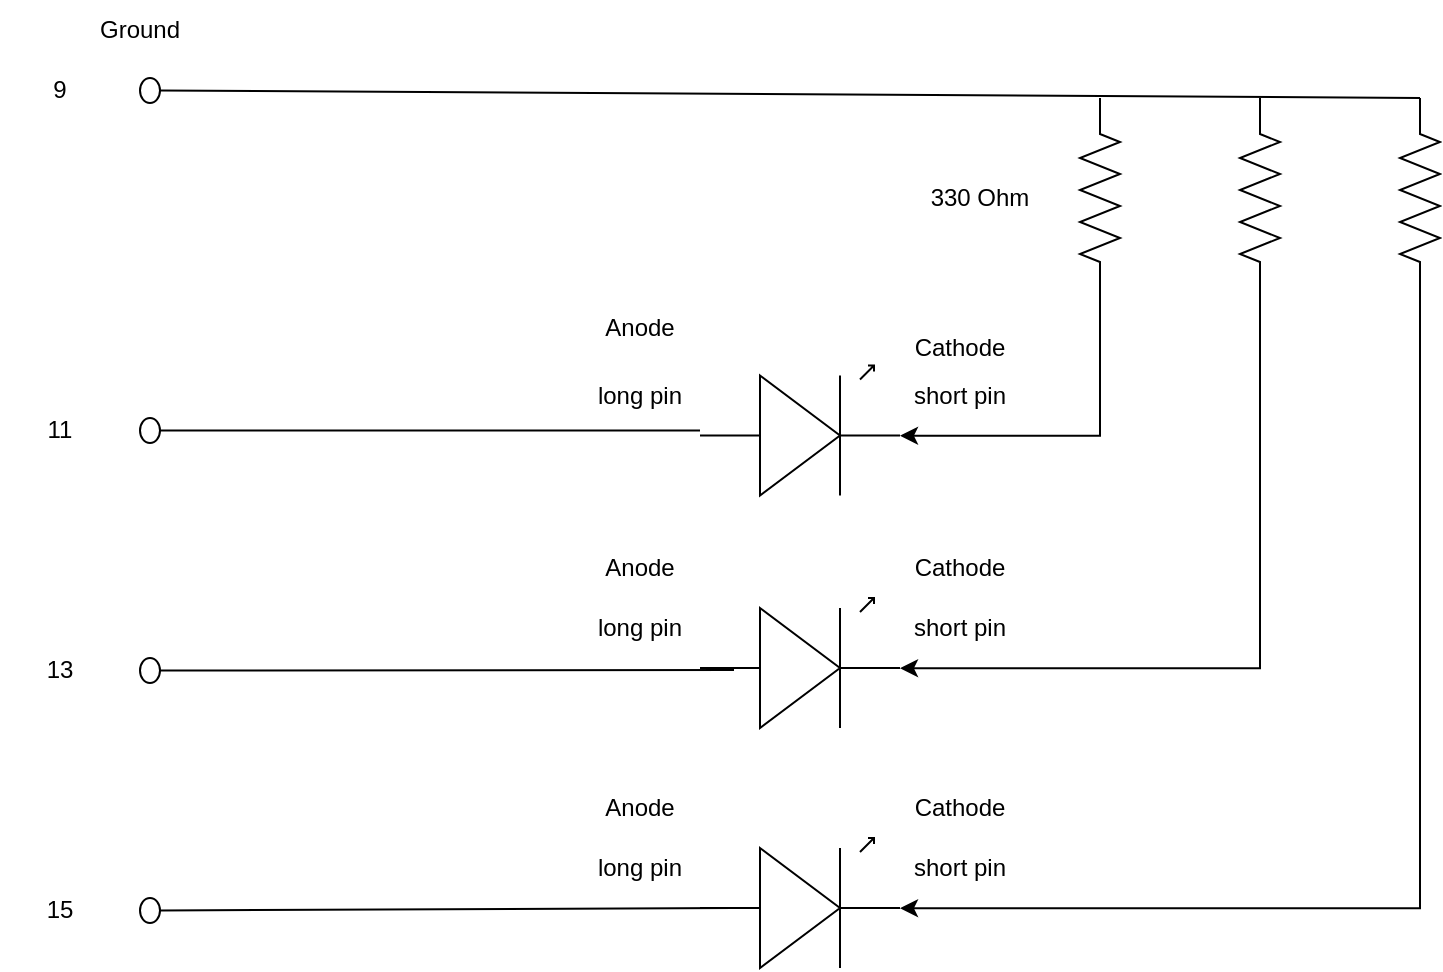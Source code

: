 <mxfile version="24.7.17">
  <diagram name="Page-1" id="oL8fRhv292GjV3VLLFeX">
    <mxGraphModel dx="910" dy="576" grid="1" gridSize="10" guides="1" tooltips="1" connect="1" arrows="1" fold="1" page="1" pageScale="1" pageWidth="2339" pageHeight="3300" math="0" shadow="0">
      <root>
        <mxCell id="0" />
        <mxCell id="1" parent="0" />
        <mxCell id="PDHcjJupDZml1VozjLC_-2" value="" style="verticalLabelPosition=bottom;shadow=0;dashed=0;align=center;html=1;verticalAlign=top;shape=mxgraph.electrical.opto_electronics.led_1;pointerEvents=1;" vertex="1" parent="1">
          <mxGeometry x="400" y="320" width="100" height="65" as="geometry" />
        </mxCell>
        <mxCell id="PDHcjJupDZml1VozjLC_-3" value="" style="verticalLabelPosition=bottom;shadow=0;dashed=0;align=center;html=1;verticalAlign=top;shape=mxgraph.electrical.opto_electronics.led_1;pointerEvents=1;" vertex="1" parent="1">
          <mxGeometry x="400" y="203.75" width="100" height="65" as="geometry" />
        </mxCell>
        <mxCell id="PDHcjJupDZml1VozjLC_-4" value="" style="verticalLabelPosition=bottom;shadow=0;dashed=0;align=center;html=1;verticalAlign=top;shape=mxgraph.electrical.opto_electronics.led_1;pointerEvents=1;" vertex="1" parent="1">
          <mxGeometry x="400" y="440" width="100" height="65" as="geometry" />
        </mxCell>
        <mxCell id="PDHcjJupDZml1VozjLC_-5" value="" style="pointerEvents=1;verticalLabelPosition=bottom;shadow=0;dashed=0;align=center;html=1;verticalAlign=top;shape=mxgraph.electrical.resistors.resistor_2;rotation=-90;" vertex="1" parent="1">
          <mxGeometry x="550" y="110" width="100" height="20" as="geometry" />
        </mxCell>
        <mxCell id="PDHcjJupDZml1VozjLC_-6" value="" style="pointerEvents=1;verticalLabelPosition=bottom;shadow=0;dashed=0;align=center;html=1;verticalAlign=top;shape=mxgraph.electrical.resistors.resistor_2;rotation=-90;" vertex="1" parent="1">
          <mxGeometry x="630" y="110" width="100" height="20" as="geometry" />
        </mxCell>
        <mxCell id="PDHcjJupDZml1VozjLC_-7" value="" style="pointerEvents=1;verticalLabelPosition=bottom;shadow=0;dashed=0;align=center;html=1;verticalAlign=top;shape=mxgraph.electrical.resistors.resistor_2;rotation=-90;" vertex="1" parent="1">
          <mxGeometry x="710" y="110" width="100" height="20" as="geometry" />
        </mxCell>
        <mxCell id="PDHcjJupDZml1VozjLC_-8" value="" style="ellipse;whiteSpace=wrap;html=1;" vertex="1" parent="1">
          <mxGeometry x="120" y="230" width="10" height="12.5" as="geometry" />
        </mxCell>
        <mxCell id="PDHcjJupDZml1VozjLC_-9" value="" style="ellipse;whiteSpace=wrap;html=1;" vertex="1" parent="1">
          <mxGeometry x="120" y="350" width="10" height="12.5" as="geometry" />
        </mxCell>
        <mxCell id="PDHcjJupDZml1VozjLC_-10" value="" style="ellipse;whiteSpace=wrap;html=1;" vertex="1" parent="1">
          <mxGeometry x="120" y="470" width="10" height="12.5" as="geometry" />
        </mxCell>
        <mxCell id="PDHcjJupDZml1VozjLC_-12" value="" style="endArrow=none;html=1;rounded=0;exitX=1;exitY=0.5;exitDx=0;exitDy=0;" edge="1" parent="1" source="PDHcjJupDZml1VozjLC_-8" target="PDHcjJupDZml1VozjLC_-3">
          <mxGeometry width="50" height="50" relative="1" as="geometry">
            <mxPoint x="440" y="320" as="sourcePoint" />
            <mxPoint x="490" y="270" as="targetPoint" />
          </mxGeometry>
        </mxCell>
        <mxCell id="PDHcjJupDZml1VozjLC_-13" value="" style="endArrow=none;html=1;rounded=0;exitX=1;exitY=0.5;exitDx=0;exitDy=0;entryX=0.17;entryY=0.554;entryDx=0;entryDy=0;entryPerimeter=0;" edge="1" parent="1" source="PDHcjJupDZml1VozjLC_-9" target="PDHcjJupDZml1VozjLC_-2">
          <mxGeometry width="50" height="50" relative="1" as="geometry">
            <mxPoint x="440" y="320" as="sourcePoint" />
            <mxPoint x="490" y="270" as="targetPoint" />
          </mxGeometry>
        </mxCell>
        <mxCell id="PDHcjJupDZml1VozjLC_-14" value="" style="endArrow=none;html=1;rounded=0;exitX=1;exitY=0.5;exitDx=0;exitDy=0;entryX=0.17;entryY=0.538;entryDx=0;entryDy=0;entryPerimeter=0;" edge="1" parent="1" source="PDHcjJupDZml1VozjLC_-10" target="PDHcjJupDZml1VozjLC_-4">
          <mxGeometry width="50" height="50" relative="1" as="geometry">
            <mxPoint x="440" y="320" as="sourcePoint" />
            <mxPoint x="490" y="270" as="targetPoint" />
          </mxGeometry>
        </mxCell>
        <mxCell id="PDHcjJupDZml1VozjLC_-15" style="edgeStyle=orthogonalEdgeStyle;rounded=0;orthogonalLoop=1;jettySize=auto;html=1;exitX=0;exitY=0.5;exitDx=0;exitDy=0;exitPerimeter=0;entryX=1;entryY=0.54;entryDx=0;entryDy=0;entryPerimeter=0;" edge="1" parent="1" source="PDHcjJupDZml1VozjLC_-5" target="PDHcjJupDZml1VozjLC_-3">
          <mxGeometry relative="1" as="geometry" />
        </mxCell>
        <mxCell id="PDHcjJupDZml1VozjLC_-16" style="edgeStyle=orthogonalEdgeStyle;rounded=0;orthogonalLoop=1;jettySize=auto;html=1;exitX=0;exitY=0.5;exitDx=0;exitDy=0;exitPerimeter=0;entryX=1;entryY=0.54;entryDx=0;entryDy=0;entryPerimeter=0;" edge="1" parent="1" source="PDHcjJupDZml1VozjLC_-6" target="PDHcjJupDZml1VozjLC_-2">
          <mxGeometry relative="1" as="geometry" />
        </mxCell>
        <mxCell id="PDHcjJupDZml1VozjLC_-17" style="edgeStyle=orthogonalEdgeStyle;rounded=0;orthogonalLoop=1;jettySize=auto;html=1;exitX=0;exitY=0.5;exitDx=0;exitDy=0;exitPerimeter=0;entryX=1;entryY=0.54;entryDx=0;entryDy=0;entryPerimeter=0;" edge="1" parent="1" source="PDHcjJupDZml1VozjLC_-7" target="PDHcjJupDZml1VozjLC_-4">
          <mxGeometry relative="1" as="geometry" />
        </mxCell>
        <mxCell id="PDHcjJupDZml1VozjLC_-18" value="" style="ellipse;whiteSpace=wrap;html=1;" vertex="1" parent="1">
          <mxGeometry x="120" y="60" width="10" height="12.5" as="geometry" />
        </mxCell>
        <mxCell id="PDHcjJupDZml1VozjLC_-19" value="" style="endArrow=none;html=1;rounded=0;entryX=1;entryY=0.5;entryDx=0;entryDy=0;entryPerimeter=0;exitX=1;exitY=0.5;exitDx=0;exitDy=0;" edge="1" parent="1" source="PDHcjJupDZml1VozjLC_-18" target="PDHcjJupDZml1VozjLC_-7">
          <mxGeometry width="50" height="50" relative="1" as="geometry">
            <mxPoint x="440" y="320" as="sourcePoint" />
            <mxPoint x="490" y="270" as="targetPoint" />
          </mxGeometry>
        </mxCell>
        <mxCell id="PDHcjJupDZml1VozjLC_-20" value="long pin" style="text;html=1;align=center;verticalAlign=middle;whiteSpace=wrap;rounded=0;" vertex="1" parent="1">
          <mxGeometry x="340" y="203.75" width="60" height="30" as="geometry" />
        </mxCell>
        <mxCell id="PDHcjJupDZml1VozjLC_-21" value="long pin" style="text;html=1;align=center;verticalAlign=middle;whiteSpace=wrap;rounded=0;" vertex="1" parent="1">
          <mxGeometry x="340" y="320" width="60" height="30" as="geometry" />
        </mxCell>
        <mxCell id="PDHcjJupDZml1VozjLC_-22" value="long pin" style="text;html=1;align=center;verticalAlign=middle;whiteSpace=wrap;rounded=0;" vertex="1" parent="1">
          <mxGeometry x="340" y="440" width="60" height="30" as="geometry" />
        </mxCell>
        <mxCell id="PDHcjJupDZml1VozjLC_-23" value="short pin" style="text;html=1;align=center;verticalAlign=middle;whiteSpace=wrap;rounded=0;" vertex="1" parent="1">
          <mxGeometry x="500" y="203.75" width="60" height="30" as="geometry" />
        </mxCell>
        <mxCell id="PDHcjJupDZml1VozjLC_-24" value="short pin" style="text;html=1;align=center;verticalAlign=middle;whiteSpace=wrap;rounded=0;" vertex="1" parent="1">
          <mxGeometry x="500" y="320" width="60" height="30" as="geometry" />
        </mxCell>
        <mxCell id="PDHcjJupDZml1VozjLC_-25" value="short pin" style="text;html=1;align=center;verticalAlign=middle;whiteSpace=wrap;rounded=0;" vertex="1" parent="1">
          <mxGeometry x="500" y="440" width="60" height="30" as="geometry" />
        </mxCell>
        <mxCell id="PDHcjJupDZml1VozjLC_-26" value="9" style="text;html=1;align=center;verticalAlign=middle;whiteSpace=wrap;rounded=0;" vertex="1" parent="1">
          <mxGeometry x="50" y="51.25" width="60" height="30" as="geometry" />
        </mxCell>
        <mxCell id="PDHcjJupDZml1VozjLC_-27" value="11" style="text;html=1;align=center;verticalAlign=middle;whiteSpace=wrap;rounded=0;" vertex="1" parent="1">
          <mxGeometry x="50" y="221.25" width="60" height="30" as="geometry" />
        </mxCell>
        <mxCell id="PDHcjJupDZml1VozjLC_-28" value="13" style="text;html=1;align=center;verticalAlign=middle;whiteSpace=wrap;rounded=0;" vertex="1" parent="1">
          <mxGeometry x="50" y="341.25" width="60" height="30" as="geometry" />
        </mxCell>
        <mxCell id="PDHcjJupDZml1VozjLC_-29" value="15" style="text;html=1;align=center;verticalAlign=middle;whiteSpace=wrap;rounded=0;" vertex="1" parent="1">
          <mxGeometry x="50" y="461.25" width="60" height="30" as="geometry" />
        </mxCell>
        <mxCell id="PDHcjJupDZml1VozjLC_-30" value="Ground" style="text;html=1;align=center;verticalAlign=middle;whiteSpace=wrap;rounded=0;" vertex="1" parent="1">
          <mxGeometry x="90" y="21.25" width="60" height="30" as="geometry" />
        </mxCell>
        <mxCell id="PDHcjJupDZml1VozjLC_-31" value="Anode" style="text;html=1;align=center;verticalAlign=middle;whiteSpace=wrap;rounded=0;" vertex="1" parent="1">
          <mxGeometry x="340" y="170" width="60" height="30" as="geometry" />
        </mxCell>
        <mxCell id="PDHcjJupDZml1VozjLC_-32" value="Anode" style="text;html=1;align=center;verticalAlign=middle;whiteSpace=wrap;rounded=0;" vertex="1" parent="1">
          <mxGeometry x="340" y="290" width="60" height="30" as="geometry" />
        </mxCell>
        <mxCell id="PDHcjJupDZml1VozjLC_-33" value="Anode" style="text;html=1;align=center;verticalAlign=middle;whiteSpace=wrap;rounded=0;" vertex="1" parent="1">
          <mxGeometry x="340" y="410" width="60" height="30" as="geometry" />
        </mxCell>
        <mxCell id="PDHcjJupDZml1VozjLC_-34" value="Cathode" style="text;html=1;align=center;verticalAlign=middle;whiteSpace=wrap;rounded=0;" vertex="1" parent="1">
          <mxGeometry x="500" y="410" width="60" height="30" as="geometry" />
        </mxCell>
        <mxCell id="PDHcjJupDZml1VozjLC_-35" value="Cathode" style="text;html=1;align=center;verticalAlign=middle;whiteSpace=wrap;rounded=0;" vertex="1" parent="1">
          <mxGeometry x="500" y="290" width="60" height="30" as="geometry" />
        </mxCell>
        <mxCell id="PDHcjJupDZml1VozjLC_-36" value="Cathode" style="text;html=1;align=center;verticalAlign=middle;whiteSpace=wrap;rounded=0;" vertex="1" parent="1">
          <mxGeometry x="500" y="180" width="60" height="30" as="geometry" />
        </mxCell>
        <mxCell id="PDHcjJupDZml1VozjLC_-37" value="330 Ohm" style="text;html=1;align=center;verticalAlign=middle;whiteSpace=wrap;rounded=0;" vertex="1" parent="1">
          <mxGeometry x="510" y="105" width="60" height="30" as="geometry" />
        </mxCell>
      </root>
    </mxGraphModel>
  </diagram>
</mxfile>
